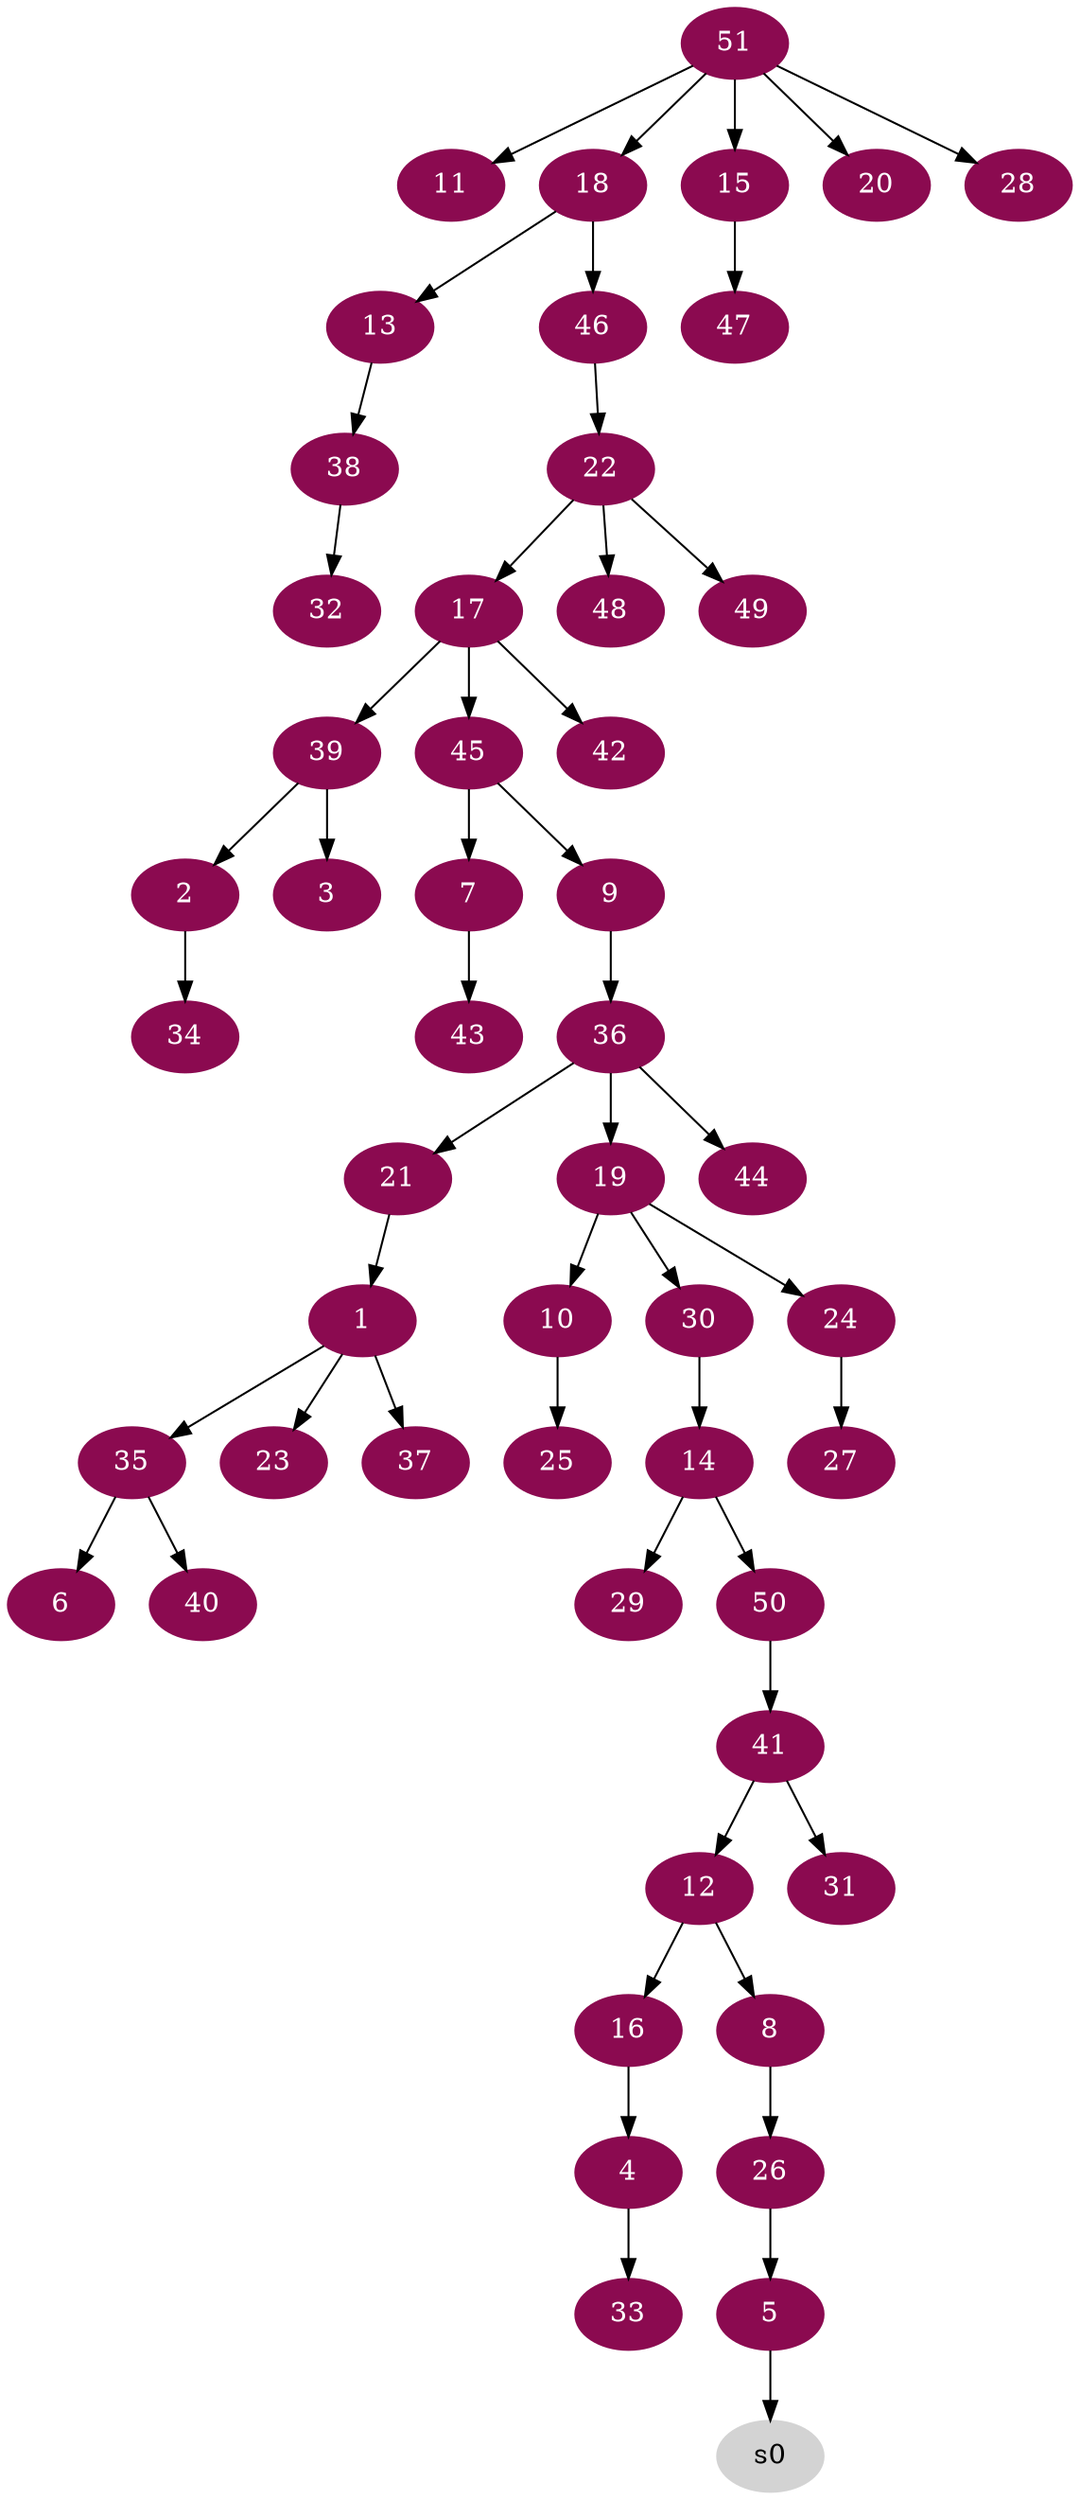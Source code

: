 digraph G {
node [color=deeppink4, style=filled, fontcolor=white];
21 -> 1;
39 -> 2;
39 -> 3;
16 -> 4;
26 -> 5;
35 -> 6;
45 -> 7;
12 -> 8;
45 -> 9;
19 -> 10;
51 -> 11;
41 -> 12;
18 -> 13;
30 -> 14;
51 -> 15;
12 -> 16;
22 -> 17;
51 -> 18;
36 -> 19;
51 -> 20;
36 -> 21;
46 -> 22;
1 -> 23;
19 -> 24;
10 -> 25;
8 -> 26;
24 -> 27;
51 -> 28;
14 -> 29;
19 -> 30;
41 -> 31;
38 -> 32;
4 -> 33;
2 -> 34;
1 -> 35;
9 -> 36;
1 -> 37;
13 -> 38;
17 -> 39;
35 -> 40;
50 -> 41;
17 -> 42;
7 -> 43;
36 -> 44;
17 -> 45;
18 -> 46;
15 -> 47;
22 -> 48;
22 -> 49;
14 -> 50;
node [color=lightgrey, style=filled, fontcolor=black];
5 -> s0;
}
